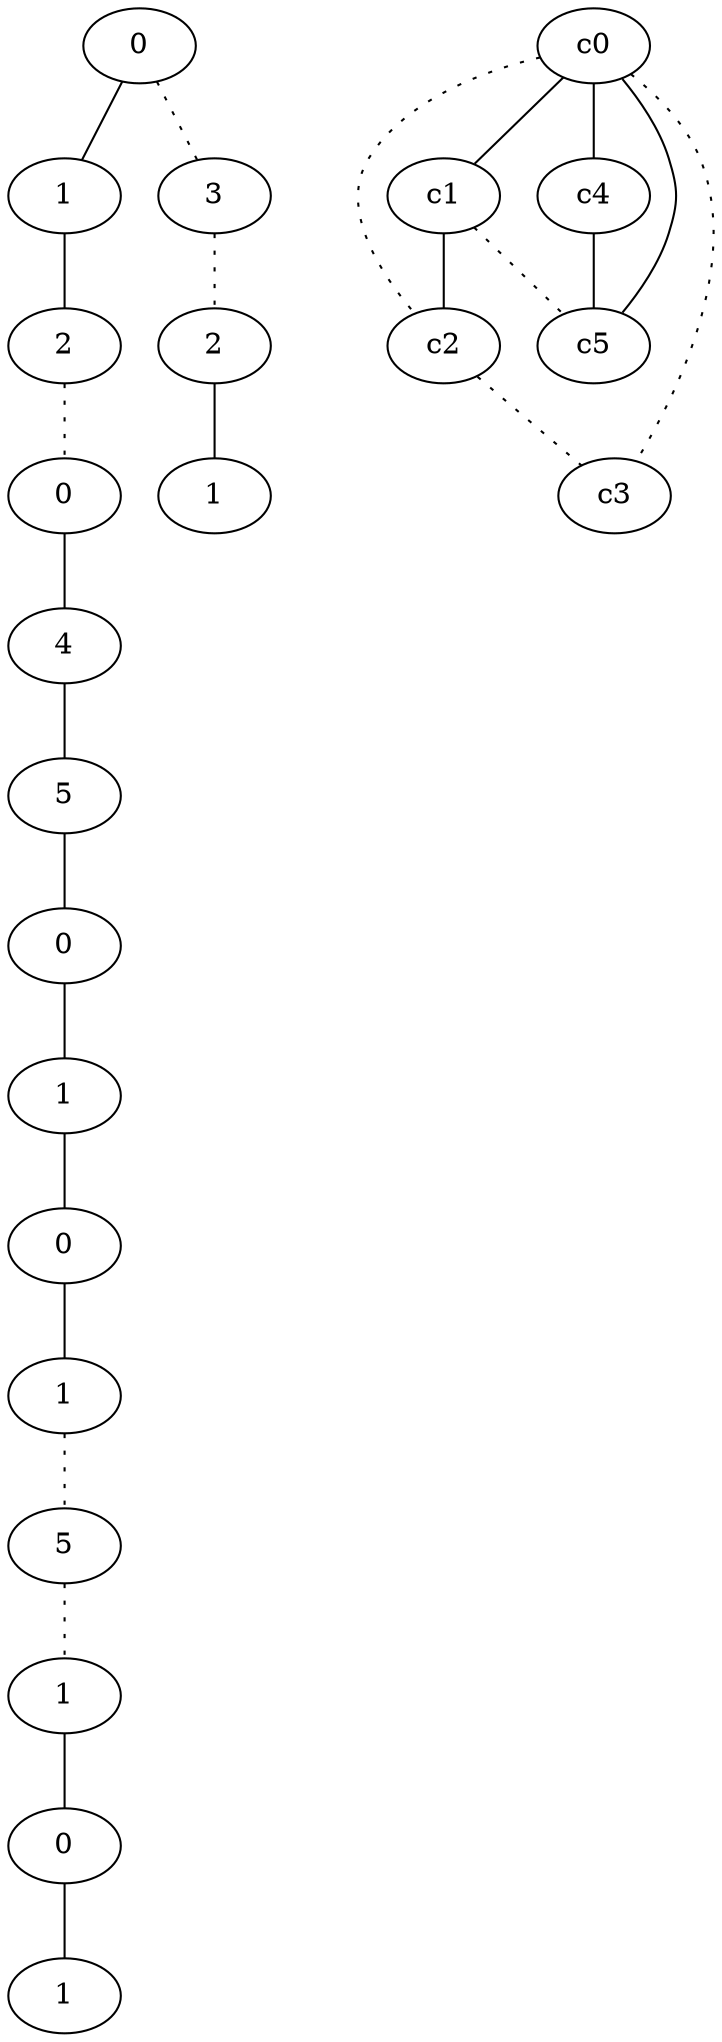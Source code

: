 graph {
a0[label=0];
a1[label=1];
a2[label=2];
a3[label=0];
a4[label=4];
a5[label=5];
a6[label=0];
a7[label=1];
a8[label=0];
a9[label=1];
a10[label=5];
a11[label=1];
a12[label=0];
a13[label=1];
a14[label=3];
a15[label=2];
a16[label=1];
a0 -- a1;
a0 -- a14 [style=dotted];
a1 -- a2;
a2 -- a3 [style=dotted];
a3 -- a4;
a4 -- a5;
a5 -- a6;
a6 -- a7;
a7 -- a8;
a8 -- a9;
a9 -- a10 [style=dotted];
a10 -- a11 [style=dotted];
a11 -- a12;
a12 -- a13;
a14 -- a15 [style=dotted];
a15 -- a16;
c0 -- c1;
c0 -- c2 [style=dotted];
c0 -- c3 [style=dotted];
c0 -- c4;
c0 -- c5;
c1 -- c2;
c1 -- c5 [style=dotted];
c2 -- c3 [style=dotted];
c4 -- c5;
}
